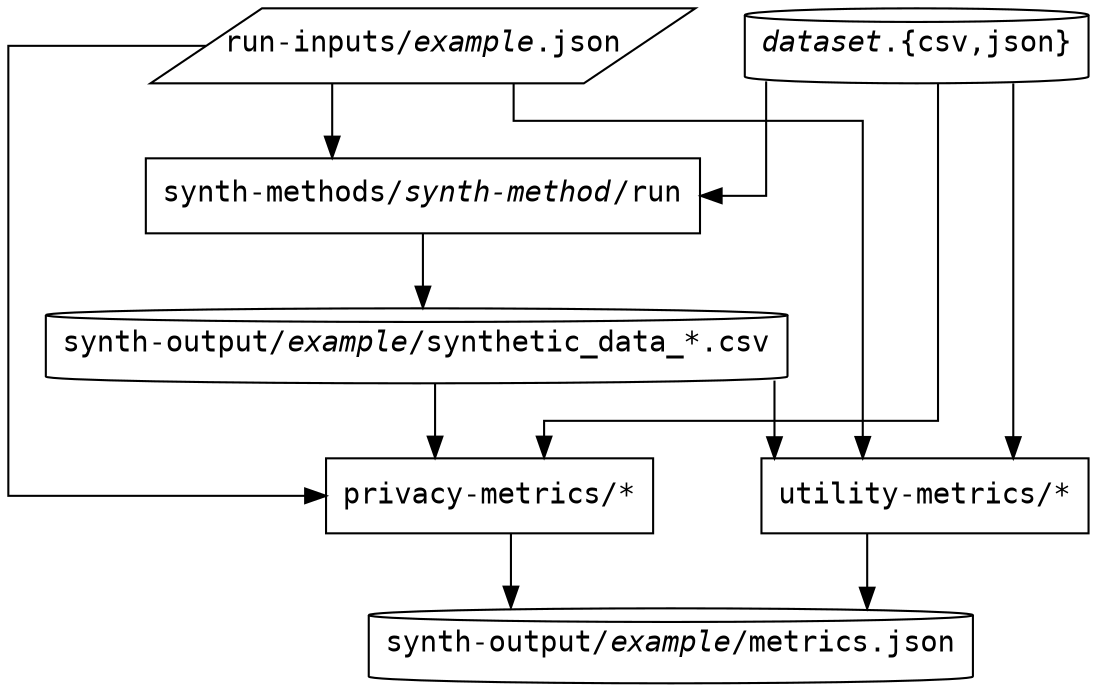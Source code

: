 digraph pipeline {

    node [fontname="courier"]
    graph [splines=ortho, concentrate=true]
    
    dataset [shape=cylinder, label=<<i>dataset</i>.{csv,json}>]
    synth_method [shape=box, label=<synth-methods/<i>synth-method</i>/run>]
    run_inputs [shape=parallelogram, label=<run-inputs/<i>example</i>.json>, width=3.5, fixedsize=TRUE]
    synth_data [shape=cylinder, label=<synth-output/<i>example</i>/synthetic_data_*.csv>]
    privacy_metrics [shape=box, label="utility-metrics/*"]
    utility_metrics [shape=box, label="privacy-metrics/*"]
    metrics [shape=cylinder, label=<synth-output/<i>example</i>/metrics.json>]

    {rank="source"; run_inputs}
    {rank="same"; run_inputs, dataset}

    run_inputs -> synth_method -> synth_data
    dataset -> synth_method

    synth_data -> utility_metrics -> metrics
    run_inputs -> utility_metrics
    dataset -> utility_metrics

    synth_data -> privacy_metrics -> metrics
    run_inputs -> privacy_metrics
    dataset -> privacy_metrics
}
